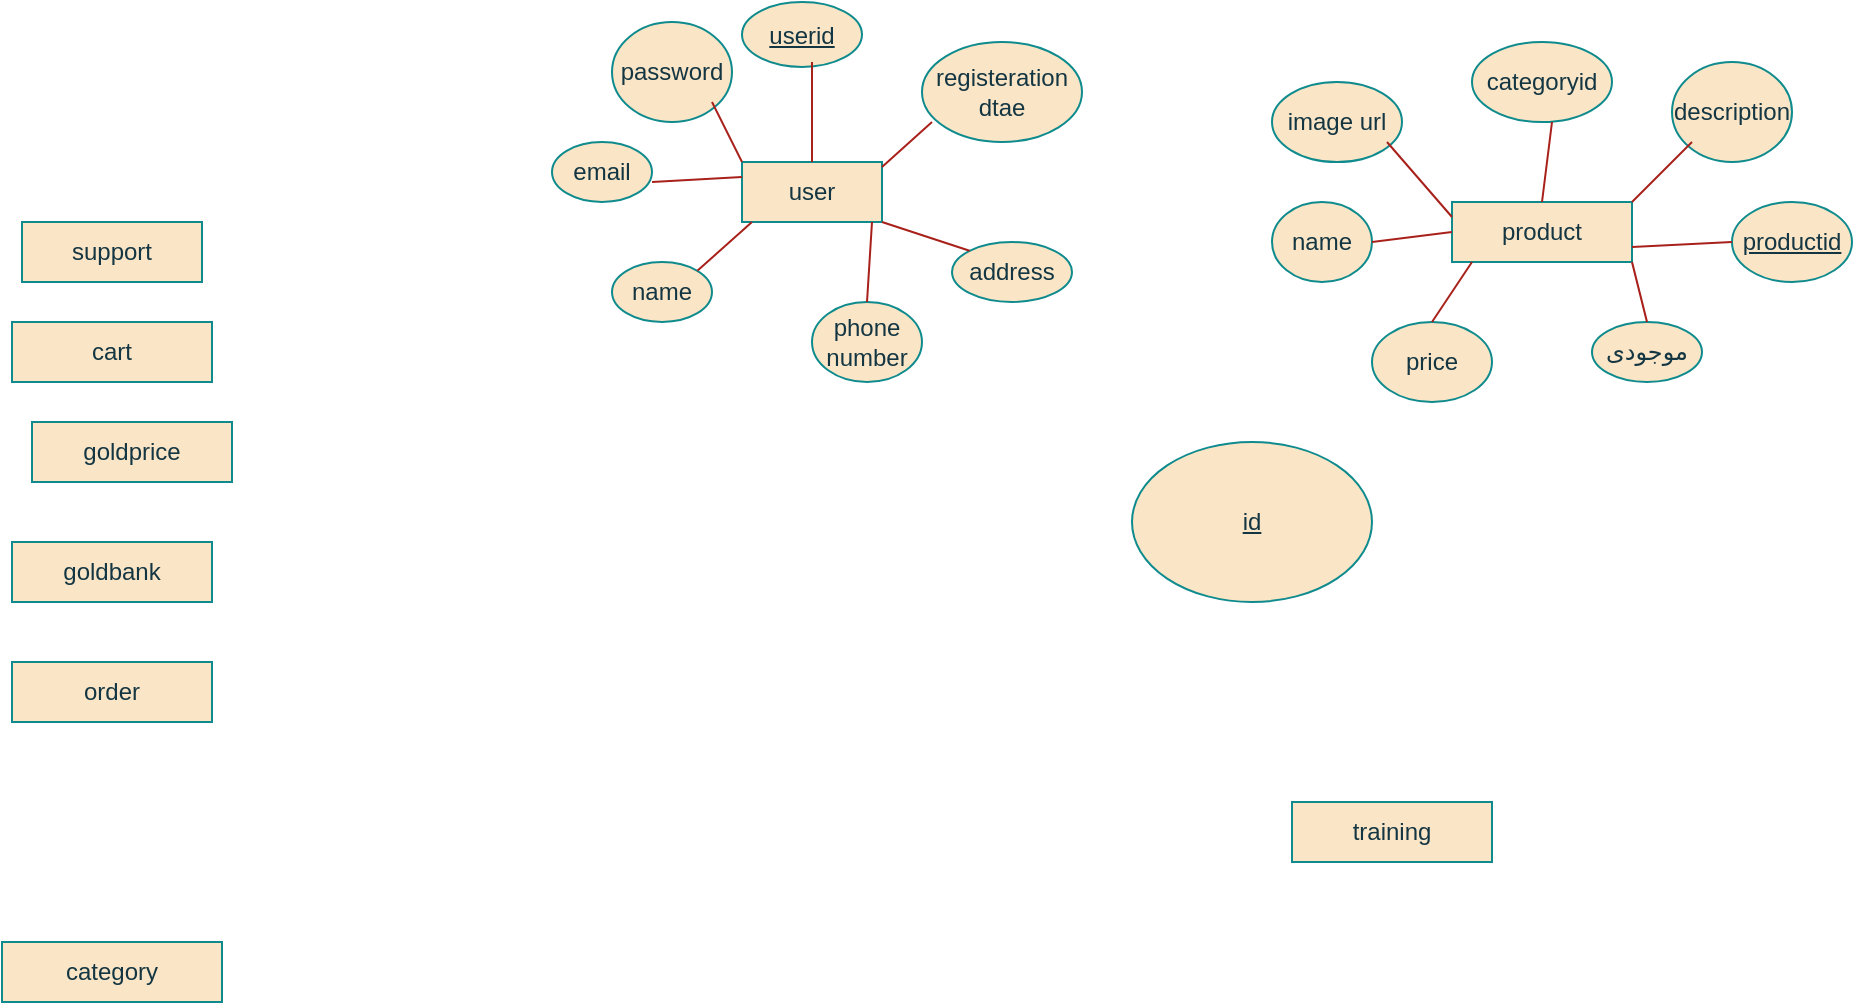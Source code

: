 <mxfile version="26.0.1">
  <diagram name="Page-1" id="1NH9oULuJsoeyYaaJ3u-">
    <mxGraphModel dx="1050" dy="530" grid="1" gridSize="10" guides="1" tooltips="1" connect="1" arrows="1" fold="1" page="1" pageScale="1" pageWidth="850" pageHeight="1100" math="0" shadow="0">
      <root>
        <mxCell id="0" />
        <mxCell id="1" parent="0" />
        <mxCell id="xgcp_vtnHsurbQkd6DjJ-1" value="user" style="whiteSpace=wrap;html=1;labelBackgroundColor=none;fillColor=#FAE5C7;strokeColor=#0F8B8D;fontColor=#143642;" vertex="1" parent="1">
          <mxGeometry x="385" y="90" width="70" height="30" as="geometry" />
        </mxCell>
        <mxCell id="xgcp_vtnHsurbQkd6DjJ-2" value="product" style="whiteSpace=wrap;html=1;labelBackgroundColor=none;fillColor=#FAE5C7;strokeColor=#0F8B8D;fontColor=#143642;" vertex="1" parent="1">
          <mxGeometry x="740" y="110" width="90" height="30" as="geometry" />
        </mxCell>
        <mxCell id="xgcp_vtnHsurbQkd6DjJ-3" value="order" style="whiteSpace=wrap;html=1;labelBackgroundColor=none;fillColor=#FAE5C7;strokeColor=#0F8B8D;fontColor=#143642;" vertex="1" parent="1">
          <mxGeometry x="20" y="340" width="100" height="30" as="geometry" />
        </mxCell>
        <mxCell id="xgcp_vtnHsurbQkd6DjJ-4" value="category" style="whiteSpace=wrap;html=1;labelBackgroundColor=none;fillColor=#FAE5C7;strokeColor=#0F8B8D;fontColor=#143642;" vertex="1" parent="1">
          <mxGeometry x="15" y="480" width="110" height="30" as="geometry" />
        </mxCell>
        <mxCell id="xgcp_vtnHsurbQkd6DjJ-5" value="goldbank" style="whiteSpace=wrap;html=1;labelBackgroundColor=none;fillColor=#FAE5C7;strokeColor=#0F8B8D;fontColor=#143642;" vertex="1" parent="1">
          <mxGeometry x="20" y="280" width="100" height="30" as="geometry" />
        </mxCell>
        <mxCell id="xgcp_vtnHsurbQkd6DjJ-6" value="training" style="whiteSpace=wrap;html=1;labelBackgroundColor=none;fillColor=#FAE5C7;strokeColor=#0F8B8D;fontColor=#143642;" vertex="1" parent="1">
          <mxGeometry x="660" y="410" width="100" height="30" as="geometry" />
        </mxCell>
        <mxCell id="xgcp_vtnHsurbQkd6DjJ-7" value="cart" style="whiteSpace=wrap;html=1;labelBackgroundColor=none;fillColor=#FAE5C7;strokeColor=#0F8B8D;fontColor=#143642;" vertex="1" parent="1">
          <mxGeometry x="20" y="170" width="100" height="30" as="geometry" />
        </mxCell>
        <mxCell id="xgcp_vtnHsurbQkd6DjJ-8" value="support" style="whiteSpace=wrap;html=1;labelBackgroundColor=none;fillColor=#FAE5C7;strokeColor=#0F8B8D;fontColor=#143642;" vertex="1" parent="1">
          <mxGeometry x="25" y="120" width="90" height="30" as="geometry" />
        </mxCell>
        <mxCell id="xgcp_vtnHsurbQkd6DjJ-9" value="goldprice" style="whiteSpace=wrap;html=1;labelBackgroundColor=none;fillColor=#FAE5C7;strokeColor=#0F8B8D;fontColor=#143642;" vertex="1" parent="1">
          <mxGeometry x="30" y="220" width="100" height="30" as="geometry" />
        </mxCell>
        <mxCell id="xgcp_vtnHsurbQkd6DjJ-10" value="email" style="ellipse;whiteSpace=wrap;html=1;labelBackgroundColor=none;fillColor=#FAE5C7;strokeColor=#0F8B8D;fontColor=#143642;" vertex="1" parent="1">
          <mxGeometry x="290" y="80" width="50" height="30" as="geometry" />
        </mxCell>
        <mxCell id="xgcp_vtnHsurbQkd6DjJ-12" value="name" style="ellipse;whiteSpace=wrap;html=1;labelBackgroundColor=none;fillColor=#FAE5C7;strokeColor=#0F8B8D;fontColor=#143642;" vertex="1" parent="1">
          <mxGeometry x="320" y="140" width="50" height="30" as="geometry" />
        </mxCell>
        <mxCell id="xgcp_vtnHsurbQkd6DjJ-13" value="&lt;u&gt;&lt;font style=&quot;line-height: 200%;&quot;&gt;userid&lt;/font&gt;&lt;/u&gt;" style="ellipse;whiteSpace=wrap;html=1;labelBackgroundColor=none;fillColor=#FAE5C7;strokeColor=#0F8B8D;fontColor=#143642;" vertex="1" parent="1">
          <mxGeometry x="385" y="10" width="60" height="32.5" as="geometry" />
        </mxCell>
        <mxCell id="xgcp_vtnHsurbQkd6DjJ-14" value="password" style="ellipse;whiteSpace=wrap;html=1;labelBackgroundColor=none;fillColor=#FAE5C7;strokeColor=#0F8B8D;fontColor=#143642;" vertex="1" parent="1">
          <mxGeometry x="320" y="20" width="60" height="50" as="geometry" />
        </mxCell>
        <mxCell id="xgcp_vtnHsurbQkd6DjJ-20" value="address" style="ellipse;whiteSpace=wrap;html=1;strokeColor=#0F8B8D;fontColor=#143642;fillColor=#FAE5C7;" vertex="1" parent="1">
          <mxGeometry x="490" y="130" width="60" height="30" as="geometry" />
        </mxCell>
        <mxCell id="xgcp_vtnHsurbQkd6DjJ-21" value="phone number" style="ellipse;whiteSpace=wrap;html=1;strokeColor=#0F8B8D;fontColor=#143642;fillColor=#FAE5C7;" vertex="1" parent="1">
          <mxGeometry x="420" y="160" width="55" height="40" as="geometry" />
        </mxCell>
        <mxCell id="xgcp_vtnHsurbQkd6DjJ-22" value="registeration dtae" style="ellipse;whiteSpace=wrap;html=1;strokeColor=#0F8B8D;fontColor=#143642;fillColor=#FAE5C7;" vertex="1" parent="1">
          <mxGeometry x="475" y="30" width="80" height="50" as="geometry" />
        </mxCell>
        <mxCell id="xgcp_vtnHsurbQkd6DjJ-23" value="" style="endArrow=none;html=1;rounded=0;strokeColor=#A8201A;fontColor=#143642;fillColor=#FAE5C7;exitX=0.5;exitY=0;exitDx=0;exitDy=0;" edge="1" parent="1" source="xgcp_vtnHsurbQkd6DjJ-21">
          <mxGeometry width="50" height="50" relative="1" as="geometry">
            <mxPoint x="410" y="190" as="sourcePoint" />
            <mxPoint x="450" y="120" as="targetPoint" />
          </mxGeometry>
        </mxCell>
        <mxCell id="xgcp_vtnHsurbQkd6DjJ-24" value="" style="endArrow=none;html=1;rounded=0;strokeColor=#A8201A;fontColor=#143642;fillColor=#FAE5C7;exitX=0;exitY=0;exitDx=0;exitDy=0;" edge="1" parent="1" source="xgcp_vtnHsurbQkd6DjJ-1">
          <mxGeometry width="50" height="50" relative="1" as="geometry">
            <mxPoint x="320" y="100" as="sourcePoint" />
            <mxPoint x="370" y="60" as="targetPoint" />
          </mxGeometry>
        </mxCell>
        <mxCell id="xgcp_vtnHsurbQkd6DjJ-25" value="" style="endArrow=none;html=1;rounded=0;strokeColor=#A8201A;fontColor=#143642;fillColor=#FAE5C7;exitX=0.5;exitY=0;exitDx=0;exitDy=0;" edge="1" parent="1" source="xgcp_vtnHsurbQkd6DjJ-1">
          <mxGeometry width="50" height="50" relative="1" as="geometry">
            <mxPoint x="370" y="90" as="sourcePoint" />
            <mxPoint x="420" y="40" as="targetPoint" />
          </mxGeometry>
        </mxCell>
        <mxCell id="xgcp_vtnHsurbQkd6DjJ-26" value="" style="endArrow=none;html=1;rounded=0;strokeColor=#A8201A;fontColor=#143642;fillColor=#FAE5C7;exitX=1;exitY=0;exitDx=0;exitDy=0;" edge="1" parent="1" source="xgcp_vtnHsurbQkd6DjJ-12">
          <mxGeometry width="50" height="50" relative="1" as="geometry">
            <mxPoint x="340" y="170" as="sourcePoint" />
            <mxPoint x="390" y="120" as="targetPoint" />
          </mxGeometry>
        </mxCell>
        <mxCell id="xgcp_vtnHsurbQkd6DjJ-27" value="" style="endArrow=none;html=1;rounded=0;strokeColor=#A8201A;fontColor=#143642;fillColor=#FAE5C7;entryX=0;entryY=0;entryDx=0;entryDy=0;" edge="1" parent="1" target="xgcp_vtnHsurbQkd6DjJ-20">
          <mxGeometry width="50" height="50" relative="1" as="geometry">
            <mxPoint x="455" y="120" as="sourcePoint" />
            <mxPoint x="505" y="70" as="targetPoint" />
          </mxGeometry>
        </mxCell>
        <mxCell id="xgcp_vtnHsurbQkd6DjJ-28" value="" style="endArrow=none;html=1;rounded=0;strokeColor=#A8201A;fontColor=#143642;fillColor=#FAE5C7;" edge="1" parent="1">
          <mxGeometry width="50" height="50" relative="1" as="geometry">
            <mxPoint x="455" y="92.5" as="sourcePoint" />
            <mxPoint x="480" y="70" as="targetPoint" />
          </mxGeometry>
        </mxCell>
        <mxCell id="xgcp_vtnHsurbQkd6DjJ-32" value="" style="endArrow=none;html=1;rounded=0;strokeColor=#A8201A;fontColor=#143642;fillColor=#FAE5C7;entryX=0;entryY=0.25;entryDx=0;entryDy=0;" edge="1" parent="1" target="xgcp_vtnHsurbQkd6DjJ-1">
          <mxGeometry width="50" height="50" relative="1" as="geometry">
            <mxPoint x="340" y="100" as="sourcePoint" />
            <mxPoint x="390" y="50" as="targetPoint" />
          </mxGeometry>
        </mxCell>
        <mxCell id="xgcp_vtnHsurbQkd6DjJ-33" value="image url" style="ellipse;whiteSpace=wrap;html=1;strokeColor=#0F8B8D;fontColor=#143642;fillColor=#FAE5C7;" vertex="1" parent="1">
          <mxGeometry x="650" y="50" width="65" height="40" as="geometry" />
        </mxCell>
        <mxCell id="xgcp_vtnHsurbQkd6DjJ-34" value="&lt;u&gt;productid&lt;/u&gt;" style="ellipse;whiteSpace=wrap;html=1;strokeColor=#0F8B8D;fontColor=#143642;fillColor=#FAE5C7;" vertex="1" parent="1">
          <mxGeometry x="880" y="110" width="60" height="40" as="geometry" />
        </mxCell>
        <mxCell id="xgcp_vtnHsurbQkd6DjJ-35" value="name" style="ellipse;whiteSpace=wrap;html=1;strokeColor=#0F8B8D;fontColor=#143642;fillColor=#FAE5C7;" vertex="1" parent="1">
          <mxGeometry x="650" y="110" width="50" height="40" as="geometry" />
        </mxCell>
        <mxCell id="xgcp_vtnHsurbQkd6DjJ-36" value="description" style="ellipse;whiteSpace=wrap;html=1;strokeColor=#0F8B8D;fontColor=#143642;fillColor=#FAE5C7;" vertex="1" parent="1">
          <mxGeometry x="850" y="40" width="60" height="50" as="geometry" />
        </mxCell>
        <mxCell id="xgcp_vtnHsurbQkd6DjJ-37" value="price" style="ellipse;whiteSpace=wrap;html=1;strokeColor=#0F8B8D;fontColor=#143642;fillColor=#FAE5C7;" vertex="1" parent="1">
          <mxGeometry x="700" y="170" width="60" height="40" as="geometry" />
        </mxCell>
        <mxCell id="xgcp_vtnHsurbQkd6DjJ-38" value="موجودی" style="ellipse;whiteSpace=wrap;html=1;strokeColor=#0F8B8D;fontColor=#143642;fillColor=#FAE5C7;" vertex="1" parent="1">
          <mxGeometry x="810" y="170" width="55" height="30" as="geometry" />
        </mxCell>
        <mxCell id="xgcp_vtnHsurbQkd6DjJ-39" value="categoryid" style="ellipse;whiteSpace=wrap;html=1;strokeColor=#0F8B8D;fontColor=#143642;fillColor=#FAE5C7;" vertex="1" parent="1">
          <mxGeometry x="750" y="30" width="70" height="40" as="geometry" />
        </mxCell>
        <mxCell id="xgcp_vtnHsurbQkd6DjJ-41" value="" style="endArrow=none;html=1;rounded=0;strokeColor=#A8201A;fontColor=#143642;fillColor=#FAE5C7;exitX=0.5;exitY=0;exitDx=0;exitDy=0;" edge="1" parent="1" source="xgcp_vtnHsurbQkd6DjJ-2">
          <mxGeometry width="50" height="50" relative="1" as="geometry">
            <mxPoint x="740" y="120" as="sourcePoint" />
            <mxPoint x="790" y="70" as="targetPoint" />
          </mxGeometry>
        </mxCell>
        <mxCell id="xgcp_vtnHsurbQkd6DjJ-42" value="" style="endArrow=none;html=1;rounded=0;strokeColor=#A8201A;fontColor=#143642;fillColor=#FAE5C7;exitX=1;exitY=0;exitDx=0;exitDy=0;" edge="1" parent="1" source="xgcp_vtnHsurbQkd6DjJ-2">
          <mxGeometry width="50" height="50" relative="1" as="geometry">
            <mxPoint x="810" y="130" as="sourcePoint" />
            <mxPoint x="860" y="80" as="targetPoint" />
          </mxGeometry>
        </mxCell>
        <mxCell id="xgcp_vtnHsurbQkd6DjJ-43" value="" style="endArrow=none;html=1;rounded=0;strokeColor=#A8201A;fontColor=#143642;fillColor=#FAE5C7;exitX=1;exitY=0.75;exitDx=0;exitDy=0;" edge="1" parent="1" source="xgcp_vtnHsurbQkd6DjJ-2">
          <mxGeometry width="50" height="50" relative="1" as="geometry">
            <mxPoint x="830" y="180" as="sourcePoint" />
            <mxPoint x="880" y="130" as="targetPoint" />
          </mxGeometry>
        </mxCell>
        <mxCell id="xgcp_vtnHsurbQkd6DjJ-44" value="" style="endArrow=none;html=1;rounded=0;strokeColor=#A8201A;fontColor=#143642;fillColor=#FAE5C7;exitX=0;exitY=0.25;exitDx=0;exitDy=0;" edge="1" parent="1" source="xgcp_vtnHsurbQkd6DjJ-2">
          <mxGeometry width="50" height="50" relative="1" as="geometry">
            <mxPoint x="657.5" y="130" as="sourcePoint" />
            <mxPoint x="707.5" y="80" as="targetPoint" />
          </mxGeometry>
        </mxCell>
        <mxCell id="xgcp_vtnHsurbQkd6DjJ-45" value="" style="endArrow=none;html=1;rounded=0;strokeColor=#A8201A;fontColor=#143642;fillColor=#FAE5C7;exitX=0;exitY=0.5;exitDx=0;exitDy=0;" edge="1" parent="1" source="xgcp_vtnHsurbQkd6DjJ-2">
          <mxGeometry width="50" height="50" relative="1" as="geometry">
            <mxPoint x="650" y="180" as="sourcePoint" />
            <mxPoint x="700" y="130" as="targetPoint" />
          </mxGeometry>
        </mxCell>
        <mxCell id="xgcp_vtnHsurbQkd6DjJ-46" value="" style="endArrow=none;html=1;rounded=0;strokeColor=#A8201A;fontColor=#143642;fillColor=#FAE5C7;" edge="1" parent="1">
          <mxGeometry width="50" height="50" relative="1" as="geometry">
            <mxPoint x="730" y="170" as="sourcePoint" />
            <mxPoint x="750" y="140" as="targetPoint" />
          </mxGeometry>
        </mxCell>
        <mxCell id="xgcp_vtnHsurbQkd6DjJ-47" value="" style="endArrow=none;html=1;rounded=0;strokeColor=#A8201A;fontColor=#143642;fillColor=#FAE5C7;exitX=0.5;exitY=0;exitDx=0;exitDy=0;" edge="1" parent="1" source="xgcp_vtnHsurbQkd6DjJ-38">
          <mxGeometry width="50" height="50" relative="1" as="geometry">
            <mxPoint x="780" y="190" as="sourcePoint" />
            <mxPoint x="830" y="140" as="targetPoint" />
          </mxGeometry>
        </mxCell>
        <mxCell id="xgcp_vtnHsurbQkd6DjJ-48" value="&lt;u&gt;id&lt;/u&gt;" style="ellipse;whiteSpace=wrap;html=1;strokeColor=#0F8B8D;fontColor=#143642;fillColor=#FAE5C7;" vertex="1" parent="1">
          <mxGeometry x="580" y="230" width="120" height="80" as="geometry" />
        </mxCell>
      </root>
    </mxGraphModel>
  </diagram>
</mxfile>
